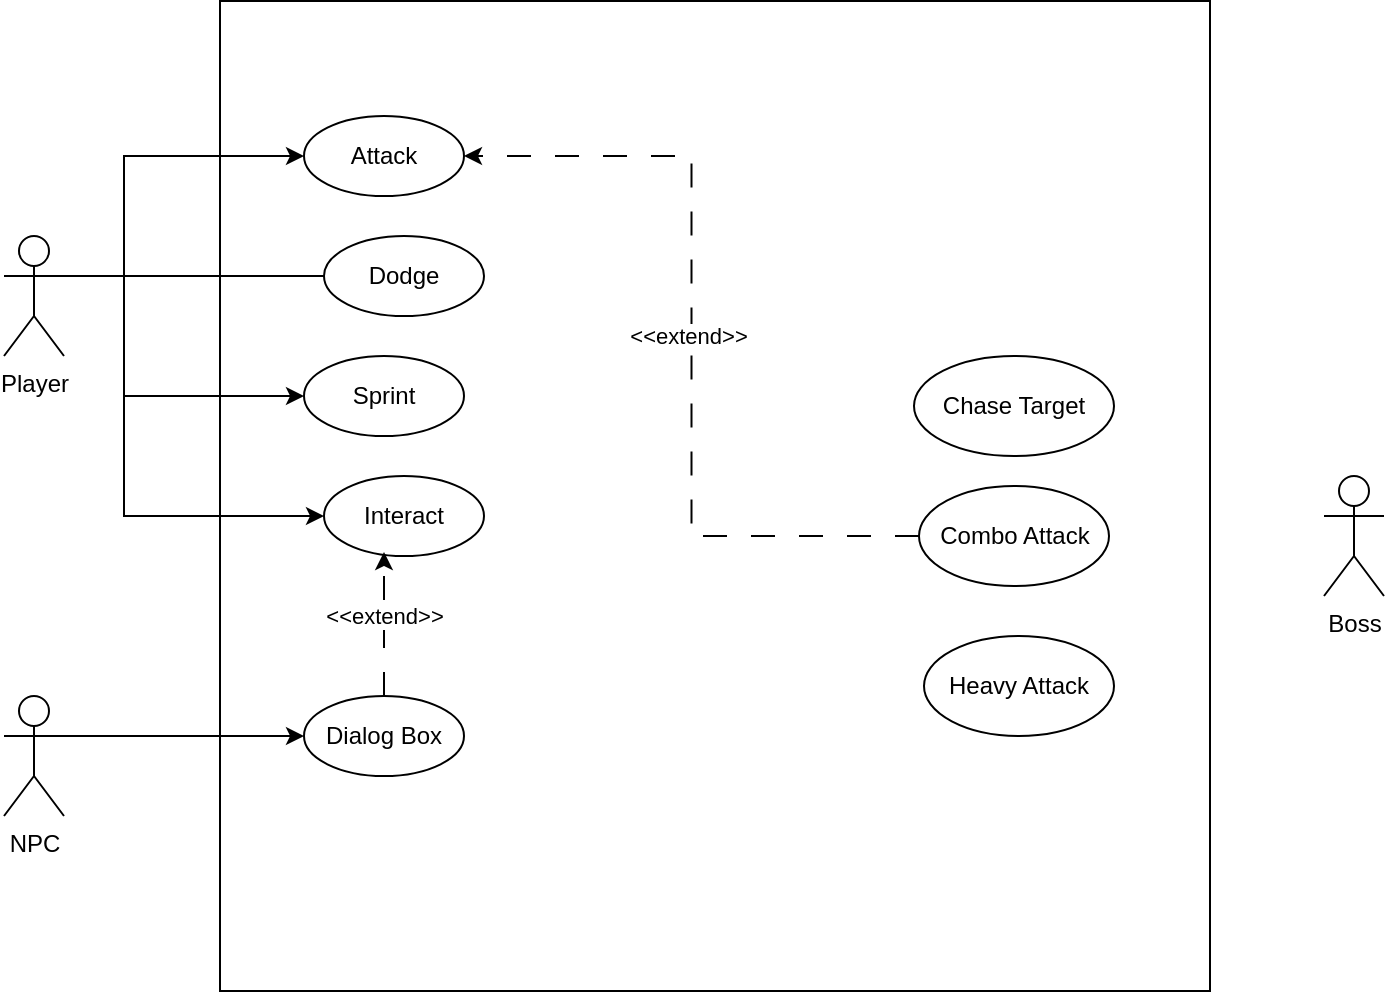 <mxfile version="24.8.4">
  <diagram name="Page-1" id="vkYV8549UYQZ78CjpYFF">
    <mxGraphModel dx="1434" dy="786" grid="1" gridSize="10" guides="1" tooltips="1" connect="1" arrows="1" fold="1" page="1" pageScale="1" pageWidth="850" pageHeight="1100" math="0" shadow="0">
      <root>
        <mxCell id="0" />
        <mxCell id="1" parent="0" />
        <mxCell id="Dk8m6rx7Y5rghPsr6DhD-1" value="" style="whiteSpace=wrap;html=1;aspect=fixed;fillColor=#FFFFFF;" vertex="1" parent="1">
          <mxGeometry x="178" y="282.5" width="495" height="495" as="geometry" />
        </mxCell>
        <mxCell id="Dk8m6rx7Y5rghPsr6DhD-28" style="edgeStyle=orthogonalEdgeStyle;rounded=0;orthogonalLoop=1;jettySize=auto;html=1;exitX=0;exitY=0.5;exitDx=0;exitDy=0;entryX=0;entryY=0.5;entryDx=0;entryDy=0;" edge="1" parent="1" source="Dk8m6rx7Y5rghPsr6DhD-7" target="Dk8m6rx7Y5rghPsr6DhD-6">
          <mxGeometry relative="1" as="geometry">
            <Array as="points">
              <mxPoint x="130" y="420" />
              <mxPoint x="130" y="360" />
            </Array>
          </mxGeometry>
        </mxCell>
        <mxCell id="Dk8m6rx7Y5rghPsr6DhD-29" style="edgeStyle=orthogonalEdgeStyle;rounded=0;orthogonalLoop=1;jettySize=auto;html=1;exitX=1;exitY=0.333;exitDx=0;exitDy=0;exitPerimeter=0;entryX=0;entryY=0.5;entryDx=0;entryDy=0;" edge="1" parent="1" source="Dk8m6rx7Y5rghPsr6DhD-2" target="Dk8m6rx7Y5rghPsr6DhD-8">
          <mxGeometry relative="1" as="geometry">
            <Array as="points">
              <mxPoint x="130" y="480" />
            </Array>
          </mxGeometry>
        </mxCell>
        <mxCell id="Dk8m6rx7Y5rghPsr6DhD-36" style="edgeStyle=orthogonalEdgeStyle;rounded=0;orthogonalLoop=1;jettySize=auto;html=1;exitX=1;exitY=0.333;exitDx=0;exitDy=0;exitPerimeter=0;entryX=0;entryY=0.5;entryDx=0;entryDy=0;" edge="1" parent="1" source="Dk8m6rx7Y5rghPsr6DhD-2" target="Dk8m6rx7Y5rghPsr6DhD-9">
          <mxGeometry relative="1" as="geometry">
            <Array as="points">
              <mxPoint x="130" y="420" />
              <mxPoint x="130" y="540" />
            </Array>
          </mxGeometry>
        </mxCell>
        <mxCell id="Dk8m6rx7Y5rghPsr6DhD-2" value="Player" style="shape=umlActor;verticalLabelPosition=bottom;verticalAlign=top;html=1;outlineConnect=0;" vertex="1" parent="1">
          <mxGeometry x="70" y="400" width="30" height="60" as="geometry" />
        </mxCell>
        <mxCell id="Dk8m6rx7Y5rghPsr6DhD-32" style="edgeStyle=orthogonalEdgeStyle;rounded=0;orthogonalLoop=1;jettySize=auto;html=1;exitX=1;exitY=0.333;exitDx=0;exitDy=0;exitPerimeter=0;entryX=0;entryY=0.5;entryDx=0;entryDy=0;" edge="1" parent="1" source="Dk8m6rx7Y5rghPsr6DhD-3" target="Dk8m6rx7Y5rghPsr6DhD-10">
          <mxGeometry relative="1" as="geometry" />
        </mxCell>
        <mxCell id="Dk8m6rx7Y5rghPsr6DhD-3" value="NPC" style="shape=umlActor;verticalLabelPosition=bottom;verticalAlign=top;html=1;outlineConnect=0;" vertex="1" parent="1">
          <mxGeometry x="70" y="630" width="30" height="60" as="geometry" />
        </mxCell>
        <mxCell id="Dk8m6rx7Y5rghPsr6DhD-4" value="Boss" style="shape=umlActor;verticalLabelPosition=bottom;verticalAlign=top;html=1;outlineConnect=0;" vertex="1" parent="1">
          <mxGeometry x="730" y="520" width="30" height="60" as="geometry" />
        </mxCell>
        <mxCell id="Dk8m6rx7Y5rghPsr6DhD-6" value="Attack" style="ellipse;whiteSpace=wrap;html=1;" vertex="1" parent="1">
          <mxGeometry x="220" y="340" width="80" height="40" as="geometry" />
        </mxCell>
        <mxCell id="Dk8m6rx7Y5rghPsr6DhD-7" value="Dodge" style="ellipse;whiteSpace=wrap;html=1;" vertex="1" parent="1">
          <mxGeometry x="230" y="400" width="80" height="40" as="geometry" />
        </mxCell>
        <mxCell id="Dk8m6rx7Y5rghPsr6DhD-8" value="Sprint" style="ellipse;whiteSpace=wrap;html=1;" vertex="1" parent="1">
          <mxGeometry x="220" y="460" width="80" height="40" as="geometry" />
        </mxCell>
        <mxCell id="Dk8m6rx7Y5rghPsr6DhD-9" value="Interact" style="ellipse;whiteSpace=wrap;html=1;" vertex="1" parent="1">
          <mxGeometry x="230" y="520" width="80" height="40" as="geometry" />
        </mxCell>
        <mxCell id="Dk8m6rx7Y5rghPsr6DhD-10" value="Dialog Box" style="ellipse;whiteSpace=wrap;html=1;" vertex="1" parent="1">
          <mxGeometry x="220" y="630" width="80" height="40" as="geometry" />
        </mxCell>
        <mxCell id="Dk8m6rx7Y5rghPsr6DhD-12" value="Chase Target" style="ellipse;whiteSpace=wrap;html=1;" vertex="1" parent="1">
          <mxGeometry x="525" y="460" width="100" height="50" as="geometry" />
        </mxCell>
        <mxCell id="Dk8m6rx7Y5rghPsr6DhD-33" style="edgeStyle=orthogonalEdgeStyle;rounded=0;orthogonalLoop=1;jettySize=auto;html=1;exitX=0;exitY=0.5;exitDx=0;exitDy=0;entryX=1;entryY=0.5;entryDx=0;entryDy=0;dashed=1;dashPattern=12 12;" edge="1" parent="1" source="Dk8m6rx7Y5rghPsr6DhD-13" target="Dk8m6rx7Y5rghPsr6DhD-6">
          <mxGeometry relative="1" as="geometry" />
        </mxCell>
        <mxCell id="Dk8m6rx7Y5rghPsr6DhD-35" value="&amp;lt;&amp;lt;extend&amp;gt;&amp;gt;" style="edgeLabel;html=1;align=center;verticalAlign=middle;resizable=0;points=[];" vertex="1" connectable="0" parent="Dk8m6rx7Y5rghPsr6DhD-33">
          <mxGeometry x="0.278" y="2" relative="1" as="geometry">
            <mxPoint y="53" as="offset" />
          </mxGeometry>
        </mxCell>
        <mxCell id="Dk8m6rx7Y5rghPsr6DhD-13" value="Combo Attack" style="ellipse;whiteSpace=wrap;html=1;" vertex="1" parent="1">
          <mxGeometry x="527.5" y="525" width="95" height="50" as="geometry" />
        </mxCell>
        <mxCell id="Dk8m6rx7Y5rghPsr6DhD-14" value="Heavy Attack" style="ellipse;whiteSpace=wrap;html=1;" vertex="1" parent="1">
          <mxGeometry x="530" y="600" width="95" height="50" as="geometry" />
        </mxCell>
        <mxCell id="Dk8m6rx7Y5rghPsr6DhD-37" style="edgeStyle=orthogonalEdgeStyle;rounded=0;orthogonalLoop=1;jettySize=auto;html=1;exitX=0.5;exitY=0;exitDx=0;exitDy=0;entryX=0.375;entryY=0.95;entryDx=0;entryDy=0;entryPerimeter=0;dashed=1;dashPattern=12 12;" edge="1" parent="1" source="Dk8m6rx7Y5rghPsr6DhD-10" target="Dk8m6rx7Y5rghPsr6DhD-9">
          <mxGeometry relative="1" as="geometry" />
        </mxCell>
        <mxCell id="Dk8m6rx7Y5rghPsr6DhD-38" value="&amp;lt;&amp;lt;extend&amp;gt;&amp;gt;" style="edgeLabel;html=1;align=center;verticalAlign=middle;resizable=0;points=[];" vertex="1" connectable="0" parent="Dk8m6rx7Y5rghPsr6DhD-37">
          <mxGeometry x="-0.028" relative="1" as="geometry">
            <mxPoint y="-5" as="offset" />
          </mxGeometry>
        </mxCell>
      </root>
    </mxGraphModel>
  </diagram>
</mxfile>
